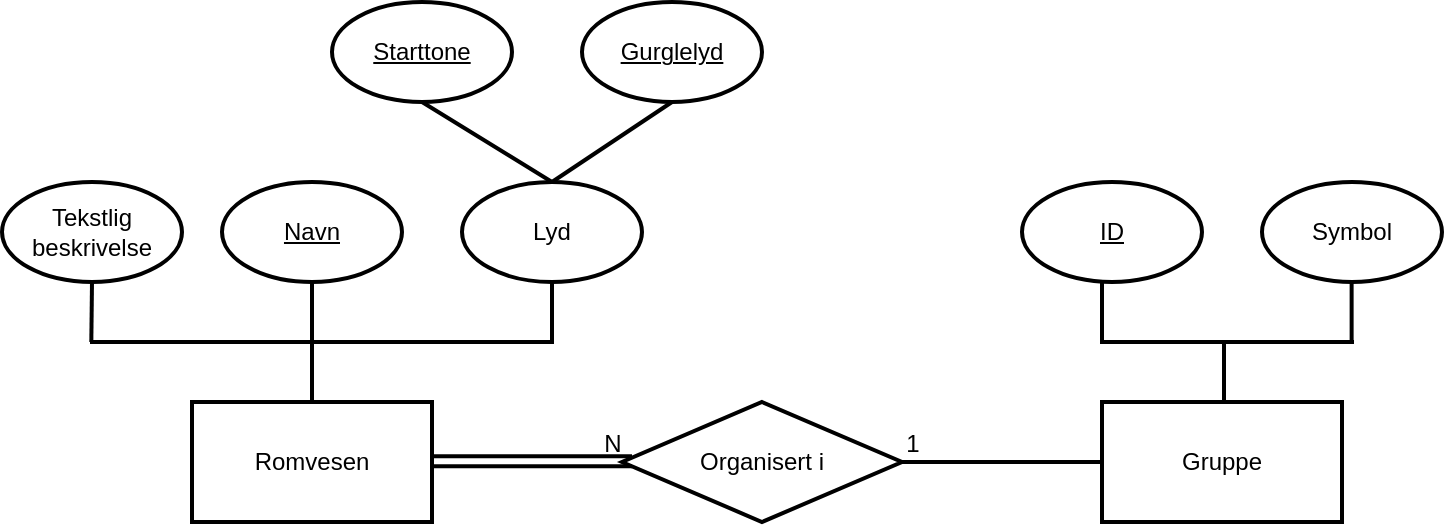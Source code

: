 <mxfile version="28.2.5">
  <diagram name="Page-1" id="pCYgH-z7AoQW0i-3GYdn">
    <mxGraphModel dx="973" dy="657" grid="1" gridSize="10" guides="1" tooltips="1" connect="1" arrows="1" fold="1" page="1" pageScale="1" pageWidth="1169" pageHeight="827" background="light-dark(#FFFFFF,#FFFFFF)" math="0" shadow="0">
      <root>
        <mxCell id="0" />
        <mxCell id="1" parent="0" />
        <mxCell id="zbERB-9Pa8jt719Uoa9Z-1" value="&lt;span style=&quot;color: light-dark(rgb(0, 0, 0), rgb(0, 0, 0));&quot;&gt;Romvesen&lt;/span&gt;" style="rounded=0;whiteSpace=wrap;html=1;fillColor=none;strokeColor=light-dark(#000000,#000000);strokeWidth=2;fillStyle=auto;gradientColor=none;gradientDirection=north;" vertex="1" parent="1">
          <mxGeometry x="105" y="270" width="120" height="60" as="geometry" />
        </mxCell>
        <mxCell id="zbERB-9Pa8jt719Uoa9Z-2" value="&lt;span style=&quot;color: light-dark(rgb(0, 0, 0), rgb(0, 0, 0));&quot;&gt;Gruppe&lt;/span&gt;" style="rounded=0;whiteSpace=wrap;html=1;fillColor=none;strokeColor=light-dark(#000000,#000000);strokeWidth=2;fillStyle=auto;gradientColor=none;gradientDirection=north;" vertex="1" parent="1">
          <mxGeometry x="560" y="270" width="120" height="60" as="geometry" />
        </mxCell>
        <mxCell id="zbERB-9Pa8jt719Uoa9Z-3" value="&lt;span style=&quot;caret-color: rgb(0, 0, 0); color: light-dark(rgb(0, 0, 0), rgb(0, 0, 0));&quot;&gt;Lyd&lt;/span&gt;" style="ellipse;whiteSpace=wrap;html=1;rounded=0;fillStyle=auto;strokeColor=light-dark(#000000,#000000);strokeWidth=2;align=center;verticalAlign=middle;fontFamily=Helvetica;fontSize=12;fontColor=default;fillColor=none;gradientColor=none;gradientDirection=north;" vertex="1" parent="1">
          <mxGeometry x="240" y="160" width="90" height="50" as="geometry" />
        </mxCell>
        <mxCell id="zbERB-9Pa8jt719Uoa9Z-4" value="&lt;font&gt;&lt;span style=&quot;caret-color: rgb(237, 237, 237); color: light-dark(rgb(0, 0, 0), rgb(0, 0, 0));&quot;&gt;&lt;u&gt;Navn&lt;/u&gt;&lt;/span&gt;&lt;/font&gt;" style="ellipse;whiteSpace=wrap;html=1;rounded=0;fillStyle=auto;strokeColor=light-dark(#000000,#000000);strokeWidth=2;align=center;verticalAlign=middle;fontFamily=Helvetica;fontSize=12;fontColor=default;fillColor=none;gradientColor=none;gradientDirection=north;" vertex="1" parent="1">
          <mxGeometry x="120" y="160" width="90" height="50" as="geometry" />
        </mxCell>
        <mxCell id="zbERB-9Pa8jt719Uoa9Z-5" value="&lt;span style=&quot;color: light-dark(rgb(0, 0, 0), rgb(0, 0, 0));&quot;&gt;&lt;u&gt;Starttone&lt;/u&gt;&lt;/span&gt;" style="ellipse;whiteSpace=wrap;html=1;rounded=0;fillStyle=auto;strokeColor=light-dark(#000000,#000000);strokeWidth=2;align=center;verticalAlign=middle;fontFamily=Helvetica;fontSize=12;fontColor=default;fillColor=none;gradientColor=none;gradientDirection=north;" vertex="1" parent="1">
          <mxGeometry x="175" y="70" width="90" height="50" as="geometry" />
        </mxCell>
        <mxCell id="zbERB-9Pa8jt719Uoa9Z-6" value="&lt;span style=&quot;color: light-dark(rgb(0, 0, 0), rgb(0, 0, 0));&quot;&gt;&lt;u&gt;Gurglelyd&lt;/u&gt;&lt;/span&gt;" style="ellipse;whiteSpace=wrap;html=1;rounded=0;fillStyle=auto;strokeColor=light-dark(#000000,#000000);strokeWidth=2;align=center;verticalAlign=middle;fontFamily=Helvetica;fontSize=12;fontColor=default;fillColor=none;gradientColor=none;gradientDirection=north;" vertex="1" parent="1">
          <mxGeometry x="300" y="70" width="90" height="50" as="geometry" />
        </mxCell>
        <mxCell id="zbERB-9Pa8jt719Uoa9Z-7" value="" style="endArrow=none;html=1;rounded=0;fontFamily=Helvetica;fontSize=12;fontColor=default;strokeColor=light-dark(#000000,#000000);entryX=0.5;entryY=0;entryDx=0;entryDy=0;strokeWidth=2;" edge="1" parent="1" target="zbERB-9Pa8jt719Uoa9Z-1">
          <mxGeometry width="50" height="50" relative="1" as="geometry">
            <mxPoint x="165" y="240" as="sourcePoint" />
            <mxPoint x="650" y="370" as="targetPoint" />
          </mxGeometry>
        </mxCell>
        <mxCell id="zbERB-9Pa8jt719Uoa9Z-9" value="" style="endArrow=none;html=1;rounded=0;fontFamily=Helvetica;fontSize=12;fontColor=default;strokeColor=light-dark(#000000,#000000);strokeWidth=2;" edge="1" parent="1">
          <mxGeometry width="50" height="50" relative="1" as="geometry">
            <mxPoint x="54" y="240" as="sourcePoint" />
            <mxPoint x="286" y="240" as="targetPoint" />
          </mxGeometry>
        </mxCell>
        <mxCell id="zbERB-9Pa8jt719Uoa9Z-10" value="" style="endArrow=none;html=1;rounded=0;fontFamily=Helvetica;fontSize=12;fontColor=default;strokeColor=light-dark(#000000,#000000);entryX=0.5;entryY=1;entryDx=0;entryDy=0;strokeWidth=2;" edge="1" parent="1" target="zbERB-9Pa8jt719Uoa9Z-4">
          <mxGeometry width="50" height="50" relative="1" as="geometry">
            <mxPoint x="165" y="240" as="sourcePoint" />
            <mxPoint x="130" y="250" as="targetPoint" />
          </mxGeometry>
        </mxCell>
        <mxCell id="zbERB-9Pa8jt719Uoa9Z-11" value="" style="endArrow=none;html=1;rounded=0;fontFamily=Helvetica;fontSize=12;fontColor=default;strokeColor=light-dark(#000000,#000000);entryX=0.5;entryY=1;entryDx=0;entryDy=0;strokeWidth=2;" edge="1" parent="1" target="zbERB-9Pa8jt719Uoa9Z-3">
          <mxGeometry width="50" height="50" relative="1" as="geometry">
            <mxPoint x="285" y="240" as="sourcePoint" />
            <mxPoint x="280" y="210" as="targetPoint" />
          </mxGeometry>
        </mxCell>
        <mxCell id="zbERB-9Pa8jt719Uoa9Z-12" value="" style="endArrow=none;html=1;rounded=0;fontFamily=Helvetica;fontSize=12;fontColor=default;strokeColor=light-dark(#000000,#000000);entryX=0.5;entryY=1;entryDx=0;entryDy=0;strokeWidth=2;exitX=0.5;exitY=0;exitDx=0;exitDy=0;" edge="1" parent="1" source="zbERB-9Pa8jt719Uoa9Z-3" target="zbERB-9Pa8jt719Uoa9Z-5">
          <mxGeometry width="50" height="50" relative="1" as="geometry">
            <mxPoint x="260" y="160" as="sourcePoint" />
            <mxPoint x="260" y="130" as="targetPoint" />
          </mxGeometry>
        </mxCell>
        <mxCell id="zbERB-9Pa8jt719Uoa9Z-13" value="" style="endArrow=none;html=1;rounded=0;fontFamily=Helvetica;fontSize=12;fontColor=default;strokeColor=light-dark(#000000,#000000);entryX=0.5;entryY=1;entryDx=0;entryDy=0;strokeWidth=2;exitX=0.5;exitY=0;exitDx=0;exitDy=0;" edge="1" parent="1" source="zbERB-9Pa8jt719Uoa9Z-3" target="zbERB-9Pa8jt719Uoa9Z-6">
          <mxGeometry width="50" height="50" relative="1" as="geometry">
            <mxPoint x="300" y="160" as="sourcePoint" />
            <mxPoint x="300" y="130" as="targetPoint" />
          </mxGeometry>
        </mxCell>
        <mxCell id="zbERB-9Pa8jt719Uoa9Z-14" value="&lt;font&gt;&lt;span style=&quot;caret-color: rgb(237, 237, 237); color: light-dark(rgb(0, 0, 0), rgb(0, 0, 0));&quot;&gt;Tekstlig&lt;/span&gt;&lt;/font&gt;&lt;div&gt;&lt;font&gt;&lt;span style=&quot;caret-color: rgb(237, 237, 237); color: light-dark(rgb(0, 0, 0), rgb(0, 0, 0));&quot;&gt;beskrivelse&lt;/span&gt;&lt;/font&gt;&lt;/div&gt;" style="ellipse;whiteSpace=wrap;html=1;rounded=0;fillStyle=auto;strokeColor=light-dark(#000000,#000000);strokeWidth=2;align=center;verticalAlign=middle;fontFamily=Helvetica;fontSize=12;fontColor=default;fillColor=none;gradientColor=none;gradientDirection=north;" vertex="1" parent="1">
          <mxGeometry x="10" y="160" width="90" height="50" as="geometry" />
        </mxCell>
        <mxCell id="zbERB-9Pa8jt719Uoa9Z-15" value="" style="endArrow=none;html=1;rounded=0;fontFamily=Helvetica;fontSize=12;fontColor=default;strokeColor=light-dark(#000000,#000000);entryX=0.5;entryY=1;entryDx=0;entryDy=0;strokeWidth=2;" edge="1" parent="1" target="zbERB-9Pa8jt719Uoa9Z-14">
          <mxGeometry width="50" height="50" relative="1" as="geometry">
            <mxPoint x="54.66" y="240" as="sourcePoint" />
            <mxPoint x="54.66" y="210" as="targetPoint" />
          </mxGeometry>
        </mxCell>
        <mxCell id="zbERB-9Pa8jt719Uoa9Z-16" value="&lt;span style=&quot;color: light-dark(rgb(0, 0, 0), rgb(0, 0, 0));&quot;&gt;Organisert i&lt;/span&gt;" style="rhombus;whiteSpace=wrap;html=1;rounded=0;fillStyle=auto;strokeColor=light-dark(#000000,#000000);strokeWidth=2;align=center;verticalAlign=middle;fontFamily=Helvetica;fontSize=12;fontColor=default;labelBackgroundColor=none;fillColor=none;gradientColor=none;gradientDirection=north;" vertex="1" parent="1">
          <mxGeometry x="320" y="270" width="140" height="60" as="geometry" />
        </mxCell>
        <mxCell id="zbERB-9Pa8jt719Uoa9Z-18" value="" style="endArrow=none;html=1;rounded=0;fontFamily=Helvetica;fontSize=12;fontColor=default;strokeColor=light-dark(#000000,#000000);strokeWidth=2;exitX=1;exitY=0.5;exitDx=0;exitDy=0;entryX=0;entryY=0.5;entryDx=0;entryDy=0;" edge="1" parent="1" source="zbERB-9Pa8jt719Uoa9Z-16" target="zbERB-9Pa8jt719Uoa9Z-2">
          <mxGeometry width="50" height="50" relative="1" as="geometry">
            <mxPoint x="450" y="290" as="sourcePoint" />
            <mxPoint x="555" y="290" as="targetPoint" />
          </mxGeometry>
        </mxCell>
        <mxCell id="zbERB-9Pa8jt719Uoa9Z-19" value="&lt;font&gt;&lt;span style=&quot;caret-color: rgb(237, 237, 237); color: light-dark(rgb(0, 0, 0), rgb(0, 0, 0));&quot;&gt;&lt;u&gt;ID&lt;/u&gt;&lt;/span&gt;&lt;/font&gt;" style="ellipse;whiteSpace=wrap;html=1;rounded=0;fillStyle=auto;strokeColor=light-dark(#000000,#000000);strokeWidth=2;align=center;verticalAlign=middle;fontFamily=Helvetica;fontSize=12;fontColor=default;fillColor=none;gradientColor=none;gradientDirection=north;" vertex="1" parent="1">
          <mxGeometry x="520" y="160" width="90" height="50" as="geometry" />
        </mxCell>
        <mxCell id="zbERB-9Pa8jt719Uoa9Z-20" value="&lt;font&gt;&lt;span style=&quot;caret-color: rgb(237, 237, 237); color: light-dark(rgb(0, 0, 0), rgb(0, 0, 0));&quot;&gt;Symbol&lt;/span&gt;&lt;/font&gt;" style="ellipse;whiteSpace=wrap;html=1;rounded=0;fillStyle=auto;strokeColor=light-dark(#000000,#000000);strokeWidth=2;align=center;verticalAlign=middle;fontFamily=Helvetica;fontSize=12;fontColor=default;fillColor=none;gradientColor=none;gradientDirection=north;" vertex="1" parent="1">
          <mxGeometry x="640" y="160" width="90" height="50" as="geometry" />
        </mxCell>
        <mxCell id="zbERB-9Pa8jt719Uoa9Z-21" value="" style="endArrow=none;html=1;rounded=0;fontFamily=Helvetica;fontSize=12;fontColor=default;strokeColor=light-dark(#000000,#000000);entryX=0.5;entryY=0;entryDx=0;entryDy=0;strokeWidth=2;" edge="1" parent="1">
          <mxGeometry width="50" height="50" relative="1" as="geometry">
            <mxPoint x="621" y="240" as="sourcePoint" />
            <mxPoint x="621" y="270" as="targetPoint" />
          </mxGeometry>
        </mxCell>
        <mxCell id="zbERB-9Pa8jt719Uoa9Z-22" value="" style="endArrow=none;html=1;rounded=0;fontFamily=Helvetica;fontSize=12;fontColor=default;strokeColor=light-dark(#000000,#000000);strokeWidth=2;" edge="1" parent="1">
          <mxGeometry width="50" height="50" relative="1" as="geometry">
            <mxPoint x="559" y="240" as="sourcePoint" />
            <mxPoint x="686" y="240" as="targetPoint" />
          </mxGeometry>
        </mxCell>
        <mxCell id="zbERB-9Pa8jt719Uoa9Z-23" value="" style="endArrow=none;html=1;rounded=0;fontFamily=Helvetica;fontSize=12;fontColor=default;strokeColor=light-dark(#000000,#000000);entryX=0.5;entryY=0;entryDx=0;entryDy=0;strokeWidth=2;" edge="1" parent="1">
          <mxGeometry width="50" height="50" relative="1" as="geometry">
            <mxPoint x="684.81" y="210" as="sourcePoint" />
            <mxPoint x="684.81" y="240" as="targetPoint" />
          </mxGeometry>
        </mxCell>
        <mxCell id="zbERB-9Pa8jt719Uoa9Z-24" value="" style="endArrow=none;html=1;rounded=0;fontFamily=Helvetica;fontSize=12;fontColor=default;strokeColor=light-dark(#000000,#000000);entryX=0.5;entryY=0;entryDx=0;entryDy=0;strokeWidth=2;" edge="1" parent="1">
          <mxGeometry width="50" height="50" relative="1" as="geometry">
            <mxPoint x="560" y="210" as="sourcePoint" />
            <mxPoint x="560" y="240" as="targetPoint" />
          </mxGeometry>
        </mxCell>
        <mxCell id="zbERB-9Pa8jt719Uoa9Z-25" value="N" style="text;html=1;align=center;verticalAlign=middle;resizable=0;points=[];autosize=1;strokeColor=none;fillColor=none;fontFamily=Helvetica;fontSize=12;fontColor=light-dark(#000000,#000000);labelBackgroundColor=none;" vertex="1" parent="1">
          <mxGeometry x="300" y="276" width="30" height="30" as="geometry" />
        </mxCell>
        <mxCell id="zbERB-9Pa8jt719Uoa9Z-27" value="1" style="text;html=1;align=center;verticalAlign=middle;resizable=0;points=[];autosize=1;strokeColor=none;fillColor=none;fontFamily=Helvetica;fontSize=12;fontColor=light-dark(#000000,#000000);labelBackgroundColor=none;" vertex="1" parent="1">
          <mxGeometry x="450" y="276" width="30" height="30" as="geometry" />
        </mxCell>
        <mxCell id="zbERB-9Pa8jt719Uoa9Z-28" value="" style="shape=link;html=1;rounded=0;strokeColor=light-dark(#000000,#000000);strokeWidth=2;align=center;verticalAlign=middle;fontFamily=Helvetica;fontSize=12;fontColor=light-dark(#000000,#000000);labelBackgroundColor=none;autosize=1;resizable=0;endArrow=none;" edge="1" parent="1">
          <mxGeometry width="100" relative="1" as="geometry">
            <mxPoint x="225" y="299.6" as="sourcePoint" />
            <mxPoint x="325" y="299.6" as="targetPoint" />
          </mxGeometry>
        </mxCell>
      </root>
    </mxGraphModel>
  </diagram>
</mxfile>
